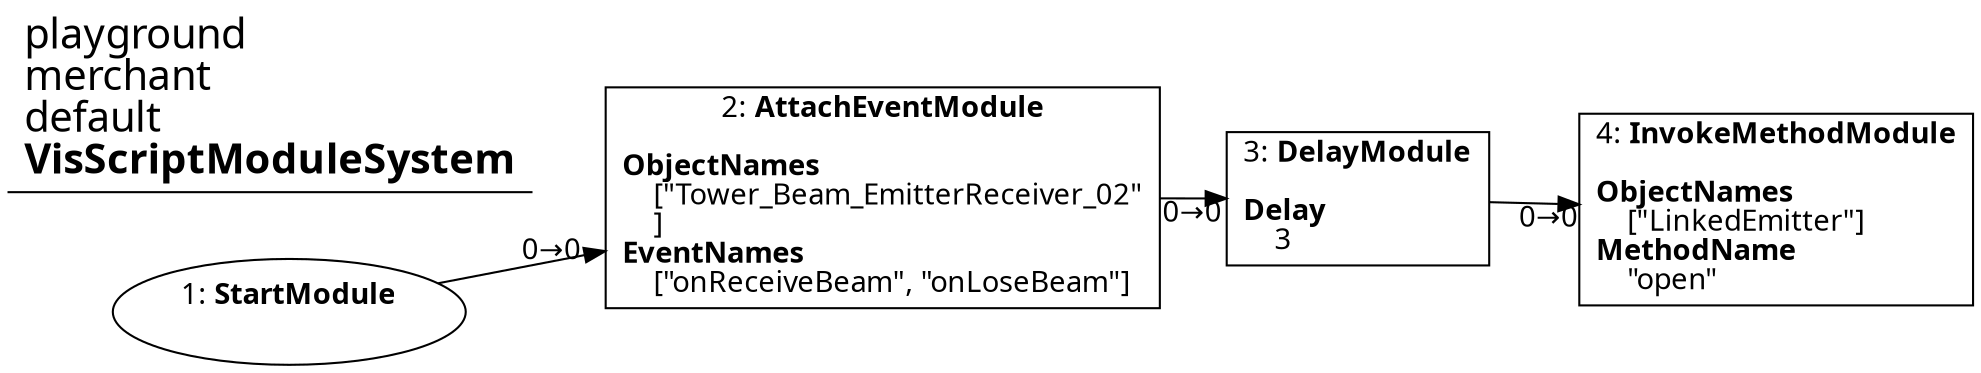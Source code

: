 digraph {
    layout = fdp;
    overlap = prism;
    sep = "+16";
    splines = spline;

    node [ shape = box ];

    graph [ fontname = "Segoe UI" ];
    node [ fontname = "Segoe UI" ];
    edge [ fontname = "Segoe UI" ];

    1 [ label = <1: <b>StartModule</b><br/><br/>> ];
    1 [ shape = oval ]
    1 [ pos = "0.216,-0.148!" ];
    1 -> 2 [ label = "0→0" ];

    2 [ label = <2: <b>AttachEventModule</b><br/><br/><b>ObjectNames</b><br align="left"/>    [&quot;Tower_Beam_EmitterReceiver_02&quot;<br align="left"/>    ]<br align="left"/><b>EventNames</b><br align="left"/>    [&quot;onReceiveBeam&quot;, &quot;onLoseBeam&quot;]<br align="left"/>> ];
    2 [ pos = "0.441,-0.13900001!" ];
    2 -> 3 [ label = "0→0" ];

    3 [ label = <3: <b>DelayModule</b><br/><br/><b>Delay</b><br align="left"/>    3<br align="left"/>> ];
    3 [ pos = "0.75500005,-0.13900001!" ];
    3 -> 4 [ label = "0→0" ];

    4 [ label = <4: <b>InvokeMethodModule</b><br/><br/><b>ObjectNames</b><br align="left"/>    [&quot;LinkedEmitter&quot;]<br align="left"/><b>MethodName</b><br align="left"/>    &quot;open&quot;<br align="left"/>> ];
    4 [ pos = "1.011,-0.14500001!" ];

    title [ pos = "0.215,-0.13800001!" ];
    title [ shape = underline ];
    title [ label = <<font point-size="20">playground<br align="left"/>merchant<br align="left"/>default<br align="left"/><b>VisScriptModuleSystem</b><br align="left"/></font>> ];
}
